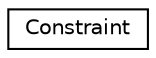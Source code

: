 digraph "Graphical Class Hierarchy"
{
  edge [fontname="Helvetica",fontsize="10",labelfontname="Helvetica",labelfontsize="10"];
  node [fontname="Helvetica",fontsize="10",shape=record];
  rankdir="LR";
  Node1 [label="Constraint",height=0.2,width=0.4,color="black", fillcolor="white", style="filled",URL="$classConstraint.html"];
}
